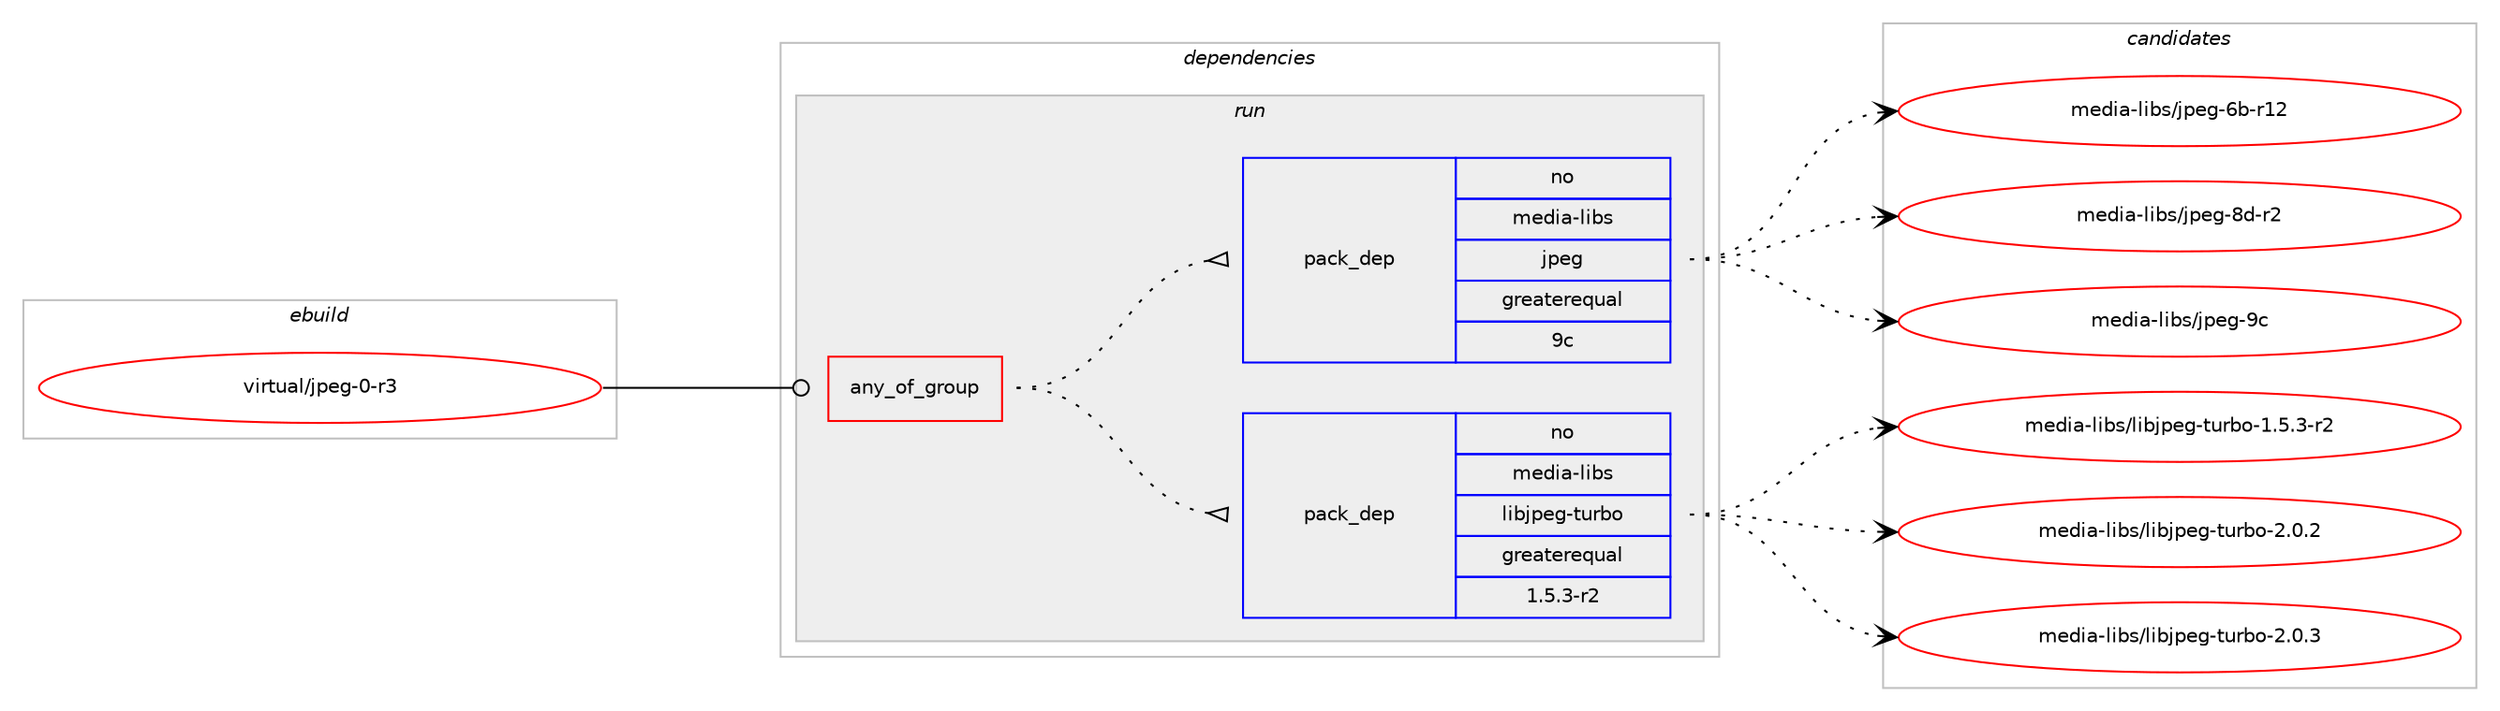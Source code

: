 digraph prolog {

# *************
# Graph options
# *************

newrank=true;
concentrate=true;
compound=true;
graph [rankdir=LR,fontname=Helvetica,fontsize=10,ranksep=1.5];#, ranksep=2.5, nodesep=0.2];
edge  [arrowhead=vee];
node  [fontname=Helvetica,fontsize=10];

# **********
# The ebuild
# **********

subgraph cluster_leftcol {
color=gray;
rank=same;
label=<<i>ebuild</i>>;
id [label="virtual/jpeg-0-r3", color=red, width=4, href="../virtual/jpeg-0-r3.svg"];
}

# ****************
# The dependencies
# ****************

subgraph cluster_midcol {
color=gray;
label=<<i>dependencies</i>>;
subgraph cluster_compile {
fillcolor="#eeeeee";
style=filled;
label=<<i>compile</i>>;
}
subgraph cluster_compileandrun {
fillcolor="#eeeeee";
style=filled;
label=<<i>compile and run</i>>;
}
subgraph cluster_run {
fillcolor="#eeeeee";
style=filled;
label=<<i>run</i>>;
subgraph any15333 {
dependency900321 [label=<<TABLE BORDER="0" CELLBORDER="1" CELLSPACING="0" CELLPADDING="4"><TR><TD CELLPADDING="10">any_of_group</TD></TR></TABLE>>, shape=none, color=red];subgraph pack668099 {
dependency900322 [label=<<TABLE BORDER="0" CELLBORDER="1" CELLSPACING="0" CELLPADDING="4" WIDTH="220"><TR><TD ROWSPAN="6" CELLPADDING="30">pack_dep</TD></TR><TR><TD WIDTH="110">no</TD></TR><TR><TD>media-libs</TD></TR><TR><TD>libjpeg-turbo</TD></TR><TR><TD>greaterequal</TD></TR><TR><TD>1.5.3-r2</TD></TR></TABLE>>, shape=none, color=blue];
}
dependency900321:e -> dependency900322:w [weight=20,style="dotted",arrowhead="oinv"];
subgraph pack668100 {
dependency900323 [label=<<TABLE BORDER="0" CELLBORDER="1" CELLSPACING="0" CELLPADDING="4" WIDTH="220"><TR><TD ROWSPAN="6" CELLPADDING="30">pack_dep</TD></TR><TR><TD WIDTH="110">no</TD></TR><TR><TD>media-libs</TD></TR><TR><TD>jpeg</TD></TR><TR><TD>greaterequal</TD></TR><TR><TD>9c</TD></TR></TABLE>>, shape=none, color=blue];
}
dependency900321:e -> dependency900323:w [weight=20,style="dotted",arrowhead="oinv"];
}
id:e -> dependency900321:w [weight=20,style="solid",arrowhead="odot"];
}
}

# **************
# The candidates
# **************

subgraph cluster_choices {
rank=same;
color=gray;
label=<<i>candidates</i>>;

subgraph choice668099 {
color=black;
nodesep=1;
choice109101100105974510810598115471081059810611210110345116117114981114549465346514511450 [label="media-libs/libjpeg-turbo-1.5.3-r2", color=red, width=4,href="../media-libs/libjpeg-turbo-1.5.3-r2.svg"];
choice10910110010597451081059811547108105981061121011034511611711498111455046484650 [label="media-libs/libjpeg-turbo-2.0.2", color=red, width=4,href="../media-libs/libjpeg-turbo-2.0.2.svg"];
choice10910110010597451081059811547108105981061121011034511611711498111455046484651 [label="media-libs/libjpeg-turbo-2.0.3", color=red, width=4,href="../media-libs/libjpeg-turbo-2.0.3.svg"];
dependency900322:e -> choice109101100105974510810598115471081059810611210110345116117114981114549465346514511450:w [style=dotted,weight="100"];
dependency900322:e -> choice10910110010597451081059811547108105981061121011034511611711498111455046484650:w [style=dotted,weight="100"];
dependency900322:e -> choice10910110010597451081059811547108105981061121011034511611711498111455046484651:w [style=dotted,weight="100"];
}
subgraph choice668100 {
color=black;
nodesep=1;
choice10910110010597451081059811547106112101103455498451144950 [label="media-libs/jpeg-6b-r12", color=red, width=4,href="../media-libs/jpeg-6b-r12.svg"];
choice1091011001059745108105981154710611210110345561004511450 [label="media-libs/jpeg-8d-r2", color=red, width=4,href="../media-libs/jpeg-8d-r2.svg"];
choice10910110010597451081059811547106112101103455799 [label="media-libs/jpeg-9c", color=red, width=4,href="../media-libs/jpeg-9c.svg"];
dependency900323:e -> choice10910110010597451081059811547106112101103455498451144950:w [style=dotted,weight="100"];
dependency900323:e -> choice1091011001059745108105981154710611210110345561004511450:w [style=dotted,weight="100"];
dependency900323:e -> choice10910110010597451081059811547106112101103455799:w [style=dotted,weight="100"];
}
}

}
